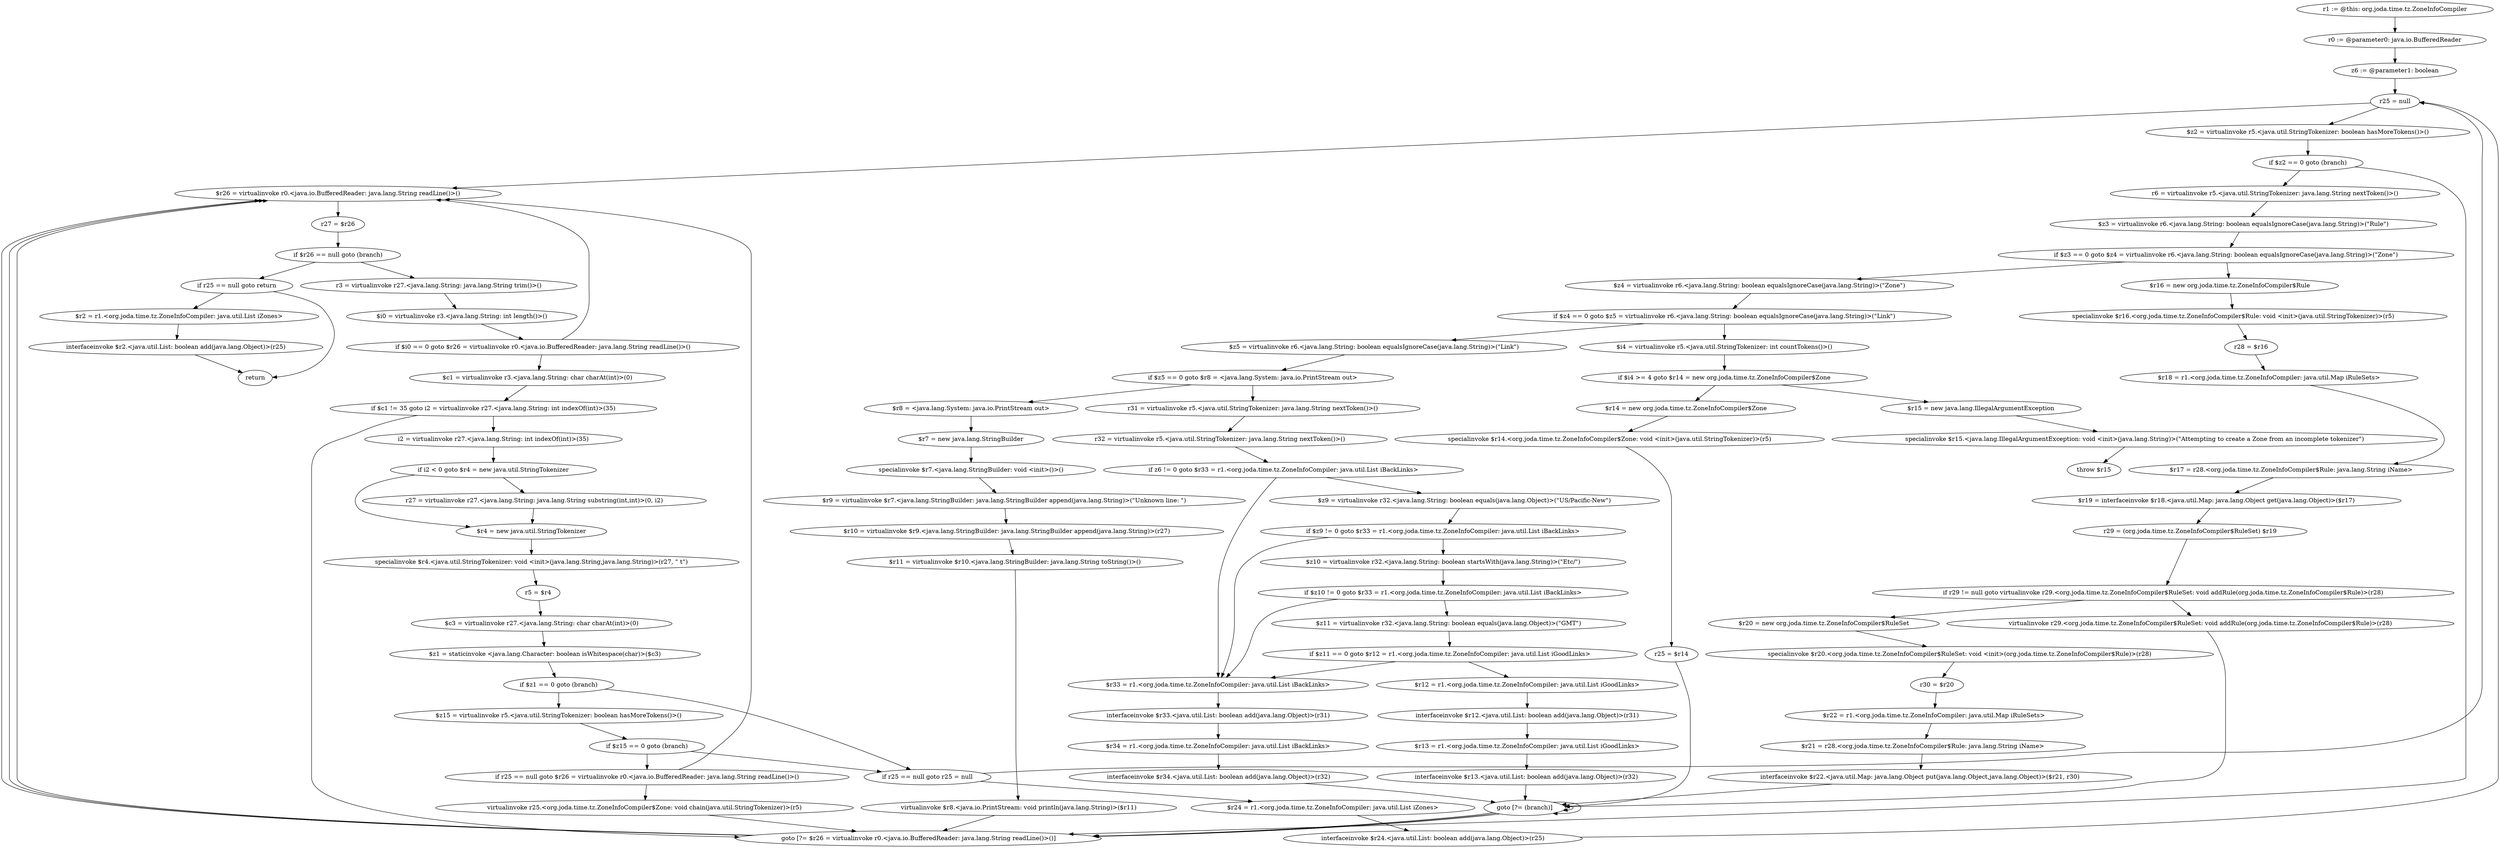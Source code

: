 digraph "unitGraph" {
    "r1 := @this: org.joda.time.tz.ZoneInfoCompiler"
    "r0 := @parameter0: java.io.BufferedReader"
    "z6 := @parameter1: boolean"
    "r25 = null"
    "$r26 = virtualinvoke r0.<java.io.BufferedReader: java.lang.String readLine()>()"
    "r27 = $r26"
    "if $r26 == null goto (branch)"
    "r3 = virtualinvoke r27.<java.lang.String: java.lang.String trim()>()"
    "$i0 = virtualinvoke r3.<java.lang.String: int length()>()"
    "if $i0 == 0 goto $r26 = virtualinvoke r0.<java.io.BufferedReader: java.lang.String readLine()>()"
    "$c1 = virtualinvoke r3.<java.lang.String: char charAt(int)>(0)"
    "if $c1 != 35 goto i2 = virtualinvoke r27.<java.lang.String: int indexOf(int)>(35)"
    "goto [?= $r26 = virtualinvoke r0.<java.io.BufferedReader: java.lang.String readLine()>()]"
    "i2 = virtualinvoke r27.<java.lang.String: int indexOf(int)>(35)"
    "if i2 < 0 goto $r4 = new java.util.StringTokenizer"
    "r27 = virtualinvoke r27.<java.lang.String: java.lang.String substring(int,int)>(0, i2)"
    "$r4 = new java.util.StringTokenizer"
    "specialinvoke $r4.<java.util.StringTokenizer: void <init>(java.lang.String,java.lang.String)>(r27, \" \t\")"
    "r5 = $r4"
    "$c3 = virtualinvoke r27.<java.lang.String: char charAt(int)>(0)"
    "$z1 = staticinvoke <java.lang.Character: boolean isWhitespace(char)>($c3)"
    "if $z1 == 0 goto (branch)"
    "$z15 = virtualinvoke r5.<java.util.StringTokenizer: boolean hasMoreTokens()>()"
    "if $z15 == 0 goto (branch)"
    "if r25 == null goto $r26 = virtualinvoke r0.<java.io.BufferedReader: java.lang.String readLine()>()"
    "virtualinvoke r25.<org.joda.time.tz.ZoneInfoCompiler$Zone: void chain(java.util.StringTokenizer)>(r5)"
    "if r25 == null goto r25 = null"
    "$r24 = r1.<org.joda.time.tz.ZoneInfoCompiler: java.util.List iZones>"
    "interfaceinvoke $r24.<java.util.List: boolean add(java.lang.Object)>(r25)"
    "$z2 = virtualinvoke r5.<java.util.StringTokenizer: boolean hasMoreTokens()>()"
    "if $z2 == 0 goto (branch)"
    "r6 = virtualinvoke r5.<java.util.StringTokenizer: java.lang.String nextToken()>()"
    "$z3 = virtualinvoke r6.<java.lang.String: boolean equalsIgnoreCase(java.lang.String)>(\"Rule\")"
    "if $z3 == 0 goto $z4 = virtualinvoke r6.<java.lang.String: boolean equalsIgnoreCase(java.lang.String)>(\"Zone\")"
    "$r16 = new org.joda.time.tz.ZoneInfoCompiler$Rule"
    "specialinvoke $r16.<org.joda.time.tz.ZoneInfoCompiler$Rule: void <init>(java.util.StringTokenizer)>(r5)"
    "r28 = $r16"
    "$r18 = r1.<org.joda.time.tz.ZoneInfoCompiler: java.util.Map iRuleSets>"
    "$r17 = r28.<org.joda.time.tz.ZoneInfoCompiler$Rule: java.lang.String iName>"
    "$r19 = interfaceinvoke $r18.<java.util.Map: java.lang.Object get(java.lang.Object)>($r17)"
    "r29 = (org.joda.time.tz.ZoneInfoCompiler$RuleSet) $r19"
    "if r29 != null goto virtualinvoke r29.<org.joda.time.tz.ZoneInfoCompiler$RuleSet: void addRule(org.joda.time.tz.ZoneInfoCompiler$Rule)>(r28)"
    "$r20 = new org.joda.time.tz.ZoneInfoCompiler$RuleSet"
    "specialinvoke $r20.<org.joda.time.tz.ZoneInfoCompiler$RuleSet: void <init>(org.joda.time.tz.ZoneInfoCompiler$Rule)>(r28)"
    "r30 = $r20"
    "$r22 = r1.<org.joda.time.tz.ZoneInfoCompiler: java.util.Map iRuleSets>"
    "$r21 = r28.<org.joda.time.tz.ZoneInfoCompiler$Rule: java.lang.String iName>"
    "interfaceinvoke $r22.<java.util.Map: java.lang.Object put(java.lang.Object,java.lang.Object)>($r21, r30)"
    "goto [?= (branch)]"
    "virtualinvoke r29.<org.joda.time.tz.ZoneInfoCompiler$RuleSet: void addRule(org.joda.time.tz.ZoneInfoCompiler$Rule)>(r28)"
    "$z4 = virtualinvoke r6.<java.lang.String: boolean equalsIgnoreCase(java.lang.String)>(\"Zone\")"
    "if $z4 == 0 goto $z5 = virtualinvoke r6.<java.lang.String: boolean equalsIgnoreCase(java.lang.String)>(\"Link\")"
    "$i4 = virtualinvoke r5.<java.util.StringTokenizer: int countTokens()>()"
    "if $i4 >= 4 goto $r14 = new org.joda.time.tz.ZoneInfoCompiler$Zone"
    "$r15 = new java.lang.IllegalArgumentException"
    "specialinvoke $r15.<java.lang.IllegalArgumentException: void <init>(java.lang.String)>(\"Attempting to create a Zone from an incomplete tokenizer\")"
    "throw $r15"
    "$r14 = new org.joda.time.tz.ZoneInfoCompiler$Zone"
    "specialinvoke $r14.<org.joda.time.tz.ZoneInfoCompiler$Zone: void <init>(java.util.StringTokenizer)>(r5)"
    "r25 = $r14"
    "$z5 = virtualinvoke r6.<java.lang.String: boolean equalsIgnoreCase(java.lang.String)>(\"Link\")"
    "if $z5 == 0 goto $r8 = <java.lang.System: java.io.PrintStream out>"
    "r31 = virtualinvoke r5.<java.util.StringTokenizer: java.lang.String nextToken()>()"
    "r32 = virtualinvoke r5.<java.util.StringTokenizer: java.lang.String nextToken()>()"
    "if z6 != 0 goto $r33 = r1.<org.joda.time.tz.ZoneInfoCompiler: java.util.List iBackLinks>"
    "$z9 = virtualinvoke r32.<java.lang.String: boolean equals(java.lang.Object)>(\"US/Pacific-New\")"
    "if $z9 != 0 goto $r33 = r1.<org.joda.time.tz.ZoneInfoCompiler: java.util.List iBackLinks>"
    "$z10 = virtualinvoke r32.<java.lang.String: boolean startsWith(java.lang.String)>(\"Etc/\")"
    "if $z10 != 0 goto $r33 = r1.<org.joda.time.tz.ZoneInfoCompiler: java.util.List iBackLinks>"
    "$z11 = virtualinvoke r32.<java.lang.String: boolean equals(java.lang.Object)>(\"GMT\")"
    "if $z11 == 0 goto $r12 = r1.<org.joda.time.tz.ZoneInfoCompiler: java.util.List iGoodLinks>"
    "$r33 = r1.<org.joda.time.tz.ZoneInfoCompiler: java.util.List iBackLinks>"
    "interfaceinvoke $r33.<java.util.List: boolean add(java.lang.Object)>(r31)"
    "$r34 = r1.<org.joda.time.tz.ZoneInfoCompiler: java.util.List iBackLinks>"
    "interfaceinvoke $r34.<java.util.List: boolean add(java.lang.Object)>(r32)"
    "$r12 = r1.<org.joda.time.tz.ZoneInfoCompiler: java.util.List iGoodLinks>"
    "interfaceinvoke $r12.<java.util.List: boolean add(java.lang.Object)>(r31)"
    "$r13 = r1.<org.joda.time.tz.ZoneInfoCompiler: java.util.List iGoodLinks>"
    "interfaceinvoke $r13.<java.util.List: boolean add(java.lang.Object)>(r32)"
    "$r8 = <java.lang.System: java.io.PrintStream out>"
    "$r7 = new java.lang.StringBuilder"
    "specialinvoke $r7.<java.lang.StringBuilder: void <init>()>()"
    "$r9 = virtualinvoke $r7.<java.lang.StringBuilder: java.lang.StringBuilder append(java.lang.String)>(\"Unknown line: \")"
    "$r10 = virtualinvoke $r9.<java.lang.StringBuilder: java.lang.StringBuilder append(java.lang.String)>(r27)"
    "$r11 = virtualinvoke $r10.<java.lang.StringBuilder: java.lang.String toString()>()"
    "virtualinvoke $r8.<java.io.PrintStream: void println(java.lang.String)>($r11)"
    "if r25 == null goto return"
    "$r2 = r1.<org.joda.time.tz.ZoneInfoCompiler: java.util.List iZones>"
    "interfaceinvoke $r2.<java.util.List: boolean add(java.lang.Object)>(r25)"
    "return"
    "r1 := @this: org.joda.time.tz.ZoneInfoCompiler"->"r0 := @parameter0: java.io.BufferedReader";
    "r0 := @parameter0: java.io.BufferedReader"->"z6 := @parameter1: boolean";
    "z6 := @parameter1: boolean"->"r25 = null";
    "r25 = null"->"$r26 = virtualinvoke r0.<java.io.BufferedReader: java.lang.String readLine()>()";
    "$r26 = virtualinvoke r0.<java.io.BufferedReader: java.lang.String readLine()>()"->"r27 = $r26";
    "r27 = $r26"->"if $r26 == null goto (branch)";
    "if $r26 == null goto (branch)"->"r3 = virtualinvoke r27.<java.lang.String: java.lang.String trim()>()";
    "if $r26 == null goto (branch)"->"if r25 == null goto return";
    "r3 = virtualinvoke r27.<java.lang.String: java.lang.String trim()>()"->"$i0 = virtualinvoke r3.<java.lang.String: int length()>()";
    "$i0 = virtualinvoke r3.<java.lang.String: int length()>()"->"if $i0 == 0 goto $r26 = virtualinvoke r0.<java.io.BufferedReader: java.lang.String readLine()>()";
    "if $i0 == 0 goto $r26 = virtualinvoke r0.<java.io.BufferedReader: java.lang.String readLine()>()"->"$c1 = virtualinvoke r3.<java.lang.String: char charAt(int)>(0)";
    "if $i0 == 0 goto $r26 = virtualinvoke r0.<java.io.BufferedReader: java.lang.String readLine()>()"->"$r26 = virtualinvoke r0.<java.io.BufferedReader: java.lang.String readLine()>()";
    "$c1 = virtualinvoke r3.<java.lang.String: char charAt(int)>(0)"->"if $c1 != 35 goto i2 = virtualinvoke r27.<java.lang.String: int indexOf(int)>(35)";
    "if $c1 != 35 goto i2 = virtualinvoke r27.<java.lang.String: int indexOf(int)>(35)"->"goto [?= $r26 = virtualinvoke r0.<java.io.BufferedReader: java.lang.String readLine()>()]";
    "if $c1 != 35 goto i2 = virtualinvoke r27.<java.lang.String: int indexOf(int)>(35)"->"i2 = virtualinvoke r27.<java.lang.String: int indexOf(int)>(35)";
    "goto [?= $r26 = virtualinvoke r0.<java.io.BufferedReader: java.lang.String readLine()>()]"->"$r26 = virtualinvoke r0.<java.io.BufferedReader: java.lang.String readLine()>()";
    "i2 = virtualinvoke r27.<java.lang.String: int indexOf(int)>(35)"->"if i2 < 0 goto $r4 = new java.util.StringTokenizer";
    "if i2 < 0 goto $r4 = new java.util.StringTokenizer"->"r27 = virtualinvoke r27.<java.lang.String: java.lang.String substring(int,int)>(0, i2)";
    "if i2 < 0 goto $r4 = new java.util.StringTokenizer"->"$r4 = new java.util.StringTokenizer";
    "r27 = virtualinvoke r27.<java.lang.String: java.lang.String substring(int,int)>(0, i2)"->"$r4 = new java.util.StringTokenizer";
    "$r4 = new java.util.StringTokenizer"->"specialinvoke $r4.<java.util.StringTokenizer: void <init>(java.lang.String,java.lang.String)>(r27, \" \t\")";
    "specialinvoke $r4.<java.util.StringTokenizer: void <init>(java.lang.String,java.lang.String)>(r27, \" \t\")"->"r5 = $r4";
    "r5 = $r4"->"$c3 = virtualinvoke r27.<java.lang.String: char charAt(int)>(0)";
    "$c3 = virtualinvoke r27.<java.lang.String: char charAt(int)>(0)"->"$z1 = staticinvoke <java.lang.Character: boolean isWhitespace(char)>($c3)";
    "$z1 = staticinvoke <java.lang.Character: boolean isWhitespace(char)>($c3)"->"if $z1 == 0 goto (branch)";
    "if $z1 == 0 goto (branch)"->"$z15 = virtualinvoke r5.<java.util.StringTokenizer: boolean hasMoreTokens()>()";
    "if $z1 == 0 goto (branch)"->"if r25 == null goto r25 = null";
    "$z15 = virtualinvoke r5.<java.util.StringTokenizer: boolean hasMoreTokens()>()"->"if $z15 == 0 goto (branch)";
    "if $z15 == 0 goto (branch)"->"if r25 == null goto $r26 = virtualinvoke r0.<java.io.BufferedReader: java.lang.String readLine()>()";
    "if $z15 == 0 goto (branch)"->"if r25 == null goto r25 = null";
    "if r25 == null goto $r26 = virtualinvoke r0.<java.io.BufferedReader: java.lang.String readLine()>()"->"virtualinvoke r25.<org.joda.time.tz.ZoneInfoCompiler$Zone: void chain(java.util.StringTokenizer)>(r5)";
    "if r25 == null goto $r26 = virtualinvoke r0.<java.io.BufferedReader: java.lang.String readLine()>()"->"$r26 = virtualinvoke r0.<java.io.BufferedReader: java.lang.String readLine()>()";
    "virtualinvoke r25.<org.joda.time.tz.ZoneInfoCompiler$Zone: void chain(java.util.StringTokenizer)>(r5)"->"goto [?= $r26 = virtualinvoke r0.<java.io.BufferedReader: java.lang.String readLine()>()]";
    "goto [?= $r26 = virtualinvoke r0.<java.io.BufferedReader: java.lang.String readLine()>()]"->"$r26 = virtualinvoke r0.<java.io.BufferedReader: java.lang.String readLine()>()";
    "if r25 == null goto r25 = null"->"$r24 = r1.<org.joda.time.tz.ZoneInfoCompiler: java.util.List iZones>";
    "if r25 == null goto r25 = null"->"r25 = null";
    "$r24 = r1.<org.joda.time.tz.ZoneInfoCompiler: java.util.List iZones>"->"interfaceinvoke $r24.<java.util.List: boolean add(java.lang.Object)>(r25)";
    "interfaceinvoke $r24.<java.util.List: boolean add(java.lang.Object)>(r25)"->"r25 = null";
    "r25 = null"->"$z2 = virtualinvoke r5.<java.util.StringTokenizer: boolean hasMoreTokens()>()";
    "$z2 = virtualinvoke r5.<java.util.StringTokenizer: boolean hasMoreTokens()>()"->"if $z2 == 0 goto (branch)";
    "if $z2 == 0 goto (branch)"->"r6 = virtualinvoke r5.<java.util.StringTokenizer: java.lang.String nextToken()>()";
    "if $z2 == 0 goto (branch)"->"goto [?= $r26 = virtualinvoke r0.<java.io.BufferedReader: java.lang.String readLine()>()]";
    "r6 = virtualinvoke r5.<java.util.StringTokenizer: java.lang.String nextToken()>()"->"$z3 = virtualinvoke r6.<java.lang.String: boolean equalsIgnoreCase(java.lang.String)>(\"Rule\")";
    "$z3 = virtualinvoke r6.<java.lang.String: boolean equalsIgnoreCase(java.lang.String)>(\"Rule\")"->"if $z3 == 0 goto $z4 = virtualinvoke r6.<java.lang.String: boolean equalsIgnoreCase(java.lang.String)>(\"Zone\")";
    "if $z3 == 0 goto $z4 = virtualinvoke r6.<java.lang.String: boolean equalsIgnoreCase(java.lang.String)>(\"Zone\")"->"$r16 = new org.joda.time.tz.ZoneInfoCompiler$Rule";
    "if $z3 == 0 goto $z4 = virtualinvoke r6.<java.lang.String: boolean equalsIgnoreCase(java.lang.String)>(\"Zone\")"->"$z4 = virtualinvoke r6.<java.lang.String: boolean equalsIgnoreCase(java.lang.String)>(\"Zone\")";
    "$r16 = new org.joda.time.tz.ZoneInfoCompiler$Rule"->"specialinvoke $r16.<org.joda.time.tz.ZoneInfoCompiler$Rule: void <init>(java.util.StringTokenizer)>(r5)";
    "specialinvoke $r16.<org.joda.time.tz.ZoneInfoCompiler$Rule: void <init>(java.util.StringTokenizer)>(r5)"->"r28 = $r16";
    "r28 = $r16"->"$r18 = r1.<org.joda.time.tz.ZoneInfoCompiler: java.util.Map iRuleSets>";
    "$r18 = r1.<org.joda.time.tz.ZoneInfoCompiler: java.util.Map iRuleSets>"->"$r17 = r28.<org.joda.time.tz.ZoneInfoCompiler$Rule: java.lang.String iName>";
    "$r17 = r28.<org.joda.time.tz.ZoneInfoCompiler$Rule: java.lang.String iName>"->"$r19 = interfaceinvoke $r18.<java.util.Map: java.lang.Object get(java.lang.Object)>($r17)";
    "$r19 = interfaceinvoke $r18.<java.util.Map: java.lang.Object get(java.lang.Object)>($r17)"->"r29 = (org.joda.time.tz.ZoneInfoCompiler$RuleSet) $r19";
    "r29 = (org.joda.time.tz.ZoneInfoCompiler$RuleSet) $r19"->"if r29 != null goto virtualinvoke r29.<org.joda.time.tz.ZoneInfoCompiler$RuleSet: void addRule(org.joda.time.tz.ZoneInfoCompiler$Rule)>(r28)";
    "if r29 != null goto virtualinvoke r29.<org.joda.time.tz.ZoneInfoCompiler$RuleSet: void addRule(org.joda.time.tz.ZoneInfoCompiler$Rule)>(r28)"->"$r20 = new org.joda.time.tz.ZoneInfoCompiler$RuleSet";
    "if r29 != null goto virtualinvoke r29.<org.joda.time.tz.ZoneInfoCompiler$RuleSet: void addRule(org.joda.time.tz.ZoneInfoCompiler$Rule)>(r28)"->"virtualinvoke r29.<org.joda.time.tz.ZoneInfoCompiler$RuleSet: void addRule(org.joda.time.tz.ZoneInfoCompiler$Rule)>(r28)";
    "$r20 = new org.joda.time.tz.ZoneInfoCompiler$RuleSet"->"specialinvoke $r20.<org.joda.time.tz.ZoneInfoCompiler$RuleSet: void <init>(org.joda.time.tz.ZoneInfoCompiler$Rule)>(r28)";
    "specialinvoke $r20.<org.joda.time.tz.ZoneInfoCompiler$RuleSet: void <init>(org.joda.time.tz.ZoneInfoCompiler$Rule)>(r28)"->"r30 = $r20";
    "r30 = $r20"->"$r22 = r1.<org.joda.time.tz.ZoneInfoCompiler: java.util.Map iRuleSets>";
    "$r22 = r1.<org.joda.time.tz.ZoneInfoCompiler: java.util.Map iRuleSets>"->"$r21 = r28.<org.joda.time.tz.ZoneInfoCompiler$Rule: java.lang.String iName>";
    "$r21 = r28.<org.joda.time.tz.ZoneInfoCompiler$Rule: java.lang.String iName>"->"interfaceinvoke $r22.<java.util.Map: java.lang.Object put(java.lang.Object,java.lang.Object)>($r21, r30)";
    "interfaceinvoke $r22.<java.util.Map: java.lang.Object put(java.lang.Object,java.lang.Object)>($r21, r30)"->"goto [?= (branch)]";
    "goto [?= (branch)]"->"goto [?= (branch)]";
    "virtualinvoke r29.<org.joda.time.tz.ZoneInfoCompiler$RuleSet: void addRule(org.joda.time.tz.ZoneInfoCompiler$Rule)>(r28)"->"goto [?= (branch)]";
    "goto [?= (branch)]"->"goto [?= $r26 = virtualinvoke r0.<java.io.BufferedReader: java.lang.String readLine()>()]";
    "$z4 = virtualinvoke r6.<java.lang.String: boolean equalsIgnoreCase(java.lang.String)>(\"Zone\")"->"if $z4 == 0 goto $z5 = virtualinvoke r6.<java.lang.String: boolean equalsIgnoreCase(java.lang.String)>(\"Link\")";
    "if $z4 == 0 goto $z5 = virtualinvoke r6.<java.lang.String: boolean equalsIgnoreCase(java.lang.String)>(\"Link\")"->"$i4 = virtualinvoke r5.<java.util.StringTokenizer: int countTokens()>()";
    "if $z4 == 0 goto $z5 = virtualinvoke r6.<java.lang.String: boolean equalsIgnoreCase(java.lang.String)>(\"Link\")"->"$z5 = virtualinvoke r6.<java.lang.String: boolean equalsIgnoreCase(java.lang.String)>(\"Link\")";
    "$i4 = virtualinvoke r5.<java.util.StringTokenizer: int countTokens()>()"->"if $i4 >= 4 goto $r14 = new org.joda.time.tz.ZoneInfoCompiler$Zone";
    "if $i4 >= 4 goto $r14 = new org.joda.time.tz.ZoneInfoCompiler$Zone"->"$r15 = new java.lang.IllegalArgumentException";
    "if $i4 >= 4 goto $r14 = new org.joda.time.tz.ZoneInfoCompiler$Zone"->"$r14 = new org.joda.time.tz.ZoneInfoCompiler$Zone";
    "$r15 = new java.lang.IllegalArgumentException"->"specialinvoke $r15.<java.lang.IllegalArgumentException: void <init>(java.lang.String)>(\"Attempting to create a Zone from an incomplete tokenizer\")";
    "specialinvoke $r15.<java.lang.IllegalArgumentException: void <init>(java.lang.String)>(\"Attempting to create a Zone from an incomplete tokenizer\")"->"throw $r15";
    "$r14 = new org.joda.time.tz.ZoneInfoCompiler$Zone"->"specialinvoke $r14.<org.joda.time.tz.ZoneInfoCompiler$Zone: void <init>(java.util.StringTokenizer)>(r5)";
    "specialinvoke $r14.<org.joda.time.tz.ZoneInfoCompiler$Zone: void <init>(java.util.StringTokenizer)>(r5)"->"r25 = $r14";
    "r25 = $r14"->"goto [?= (branch)]";
    "goto [?= (branch)]"->"goto [?= $r26 = virtualinvoke r0.<java.io.BufferedReader: java.lang.String readLine()>()]";
    "$z5 = virtualinvoke r6.<java.lang.String: boolean equalsIgnoreCase(java.lang.String)>(\"Link\")"->"if $z5 == 0 goto $r8 = <java.lang.System: java.io.PrintStream out>";
    "if $z5 == 0 goto $r8 = <java.lang.System: java.io.PrintStream out>"->"r31 = virtualinvoke r5.<java.util.StringTokenizer: java.lang.String nextToken()>()";
    "if $z5 == 0 goto $r8 = <java.lang.System: java.io.PrintStream out>"->"$r8 = <java.lang.System: java.io.PrintStream out>";
    "r31 = virtualinvoke r5.<java.util.StringTokenizer: java.lang.String nextToken()>()"->"r32 = virtualinvoke r5.<java.util.StringTokenizer: java.lang.String nextToken()>()";
    "r32 = virtualinvoke r5.<java.util.StringTokenizer: java.lang.String nextToken()>()"->"if z6 != 0 goto $r33 = r1.<org.joda.time.tz.ZoneInfoCompiler: java.util.List iBackLinks>";
    "if z6 != 0 goto $r33 = r1.<org.joda.time.tz.ZoneInfoCompiler: java.util.List iBackLinks>"->"$z9 = virtualinvoke r32.<java.lang.String: boolean equals(java.lang.Object)>(\"US/Pacific-New\")";
    "if z6 != 0 goto $r33 = r1.<org.joda.time.tz.ZoneInfoCompiler: java.util.List iBackLinks>"->"$r33 = r1.<org.joda.time.tz.ZoneInfoCompiler: java.util.List iBackLinks>";
    "$z9 = virtualinvoke r32.<java.lang.String: boolean equals(java.lang.Object)>(\"US/Pacific-New\")"->"if $z9 != 0 goto $r33 = r1.<org.joda.time.tz.ZoneInfoCompiler: java.util.List iBackLinks>";
    "if $z9 != 0 goto $r33 = r1.<org.joda.time.tz.ZoneInfoCompiler: java.util.List iBackLinks>"->"$z10 = virtualinvoke r32.<java.lang.String: boolean startsWith(java.lang.String)>(\"Etc/\")";
    "if $z9 != 0 goto $r33 = r1.<org.joda.time.tz.ZoneInfoCompiler: java.util.List iBackLinks>"->"$r33 = r1.<org.joda.time.tz.ZoneInfoCompiler: java.util.List iBackLinks>";
    "$z10 = virtualinvoke r32.<java.lang.String: boolean startsWith(java.lang.String)>(\"Etc/\")"->"if $z10 != 0 goto $r33 = r1.<org.joda.time.tz.ZoneInfoCompiler: java.util.List iBackLinks>";
    "if $z10 != 0 goto $r33 = r1.<org.joda.time.tz.ZoneInfoCompiler: java.util.List iBackLinks>"->"$z11 = virtualinvoke r32.<java.lang.String: boolean equals(java.lang.Object)>(\"GMT\")";
    "if $z10 != 0 goto $r33 = r1.<org.joda.time.tz.ZoneInfoCompiler: java.util.List iBackLinks>"->"$r33 = r1.<org.joda.time.tz.ZoneInfoCompiler: java.util.List iBackLinks>";
    "$z11 = virtualinvoke r32.<java.lang.String: boolean equals(java.lang.Object)>(\"GMT\")"->"if $z11 == 0 goto $r12 = r1.<org.joda.time.tz.ZoneInfoCompiler: java.util.List iGoodLinks>";
    "if $z11 == 0 goto $r12 = r1.<org.joda.time.tz.ZoneInfoCompiler: java.util.List iGoodLinks>"->"$r33 = r1.<org.joda.time.tz.ZoneInfoCompiler: java.util.List iBackLinks>";
    "if $z11 == 0 goto $r12 = r1.<org.joda.time.tz.ZoneInfoCompiler: java.util.List iGoodLinks>"->"$r12 = r1.<org.joda.time.tz.ZoneInfoCompiler: java.util.List iGoodLinks>";
    "$r33 = r1.<org.joda.time.tz.ZoneInfoCompiler: java.util.List iBackLinks>"->"interfaceinvoke $r33.<java.util.List: boolean add(java.lang.Object)>(r31)";
    "interfaceinvoke $r33.<java.util.List: boolean add(java.lang.Object)>(r31)"->"$r34 = r1.<org.joda.time.tz.ZoneInfoCompiler: java.util.List iBackLinks>";
    "$r34 = r1.<org.joda.time.tz.ZoneInfoCompiler: java.util.List iBackLinks>"->"interfaceinvoke $r34.<java.util.List: boolean add(java.lang.Object)>(r32)";
    "interfaceinvoke $r34.<java.util.List: boolean add(java.lang.Object)>(r32)"->"goto [?= (branch)]";
    "goto [?= (branch)]"->"goto [?= (branch)]";
    "$r12 = r1.<org.joda.time.tz.ZoneInfoCompiler: java.util.List iGoodLinks>"->"interfaceinvoke $r12.<java.util.List: boolean add(java.lang.Object)>(r31)";
    "interfaceinvoke $r12.<java.util.List: boolean add(java.lang.Object)>(r31)"->"$r13 = r1.<org.joda.time.tz.ZoneInfoCompiler: java.util.List iGoodLinks>";
    "$r13 = r1.<org.joda.time.tz.ZoneInfoCompiler: java.util.List iGoodLinks>"->"interfaceinvoke $r13.<java.util.List: boolean add(java.lang.Object)>(r32)";
    "interfaceinvoke $r13.<java.util.List: boolean add(java.lang.Object)>(r32)"->"goto [?= (branch)]";
    "goto [?= (branch)]"->"goto [?= $r26 = virtualinvoke r0.<java.io.BufferedReader: java.lang.String readLine()>()]";
    "$r8 = <java.lang.System: java.io.PrintStream out>"->"$r7 = new java.lang.StringBuilder";
    "$r7 = new java.lang.StringBuilder"->"specialinvoke $r7.<java.lang.StringBuilder: void <init>()>()";
    "specialinvoke $r7.<java.lang.StringBuilder: void <init>()>()"->"$r9 = virtualinvoke $r7.<java.lang.StringBuilder: java.lang.StringBuilder append(java.lang.String)>(\"Unknown line: \")";
    "$r9 = virtualinvoke $r7.<java.lang.StringBuilder: java.lang.StringBuilder append(java.lang.String)>(\"Unknown line: \")"->"$r10 = virtualinvoke $r9.<java.lang.StringBuilder: java.lang.StringBuilder append(java.lang.String)>(r27)";
    "$r10 = virtualinvoke $r9.<java.lang.StringBuilder: java.lang.StringBuilder append(java.lang.String)>(r27)"->"$r11 = virtualinvoke $r10.<java.lang.StringBuilder: java.lang.String toString()>()";
    "$r11 = virtualinvoke $r10.<java.lang.StringBuilder: java.lang.String toString()>()"->"virtualinvoke $r8.<java.io.PrintStream: void println(java.lang.String)>($r11)";
    "virtualinvoke $r8.<java.io.PrintStream: void println(java.lang.String)>($r11)"->"goto [?= $r26 = virtualinvoke r0.<java.io.BufferedReader: java.lang.String readLine()>()]";
    "goto [?= $r26 = virtualinvoke r0.<java.io.BufferedReader: java.lang.String readLine()>()]"->"$r26 = virtualinvoke r0.<java.io.BufferedReader: java.lang.String readLine()>()";
    "if r25 == null goto return"->"$r2 = r1.<org.joda.time.tz.ZoneInfoCompiler: java.util.List iZones>";
    "if r25 == null goto return"->"return";
    "$r2 = r1.<org.joda.time.tz.ZoneInfoCompiler: java.util.List iZones>"->"interfaceinvoke $r2.<java.util.List: boolean add(java.lang.Object)>(r25)";
    "interfaceinvoke $r2.<java.util.List: boolean add(java.lang.Object)>(r25)"->"return";
}
